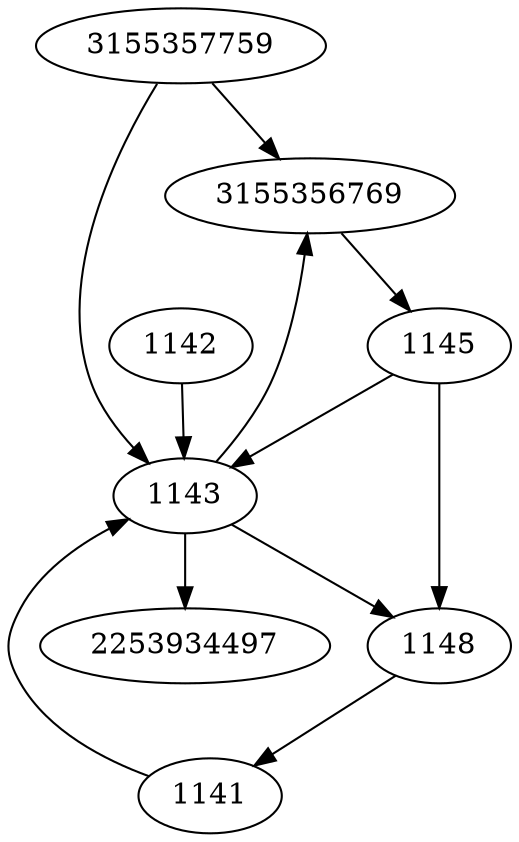 strict digraph  {
3155356769;
2253934497;
1141;
1142;
1143;
1145;
1148;
3155357759;
3155356769 -> 1145;
1141 -> 1143;
1142 -> 1143;
1143 -> 3155356769;
1143 -> 2253934497;
1143 -> 1148;
1145 -> 1143;
1145 -> 1148;
1148 -> 1141;
3155357759 -> 3155356769;
3155357759 -> 1143;
}

